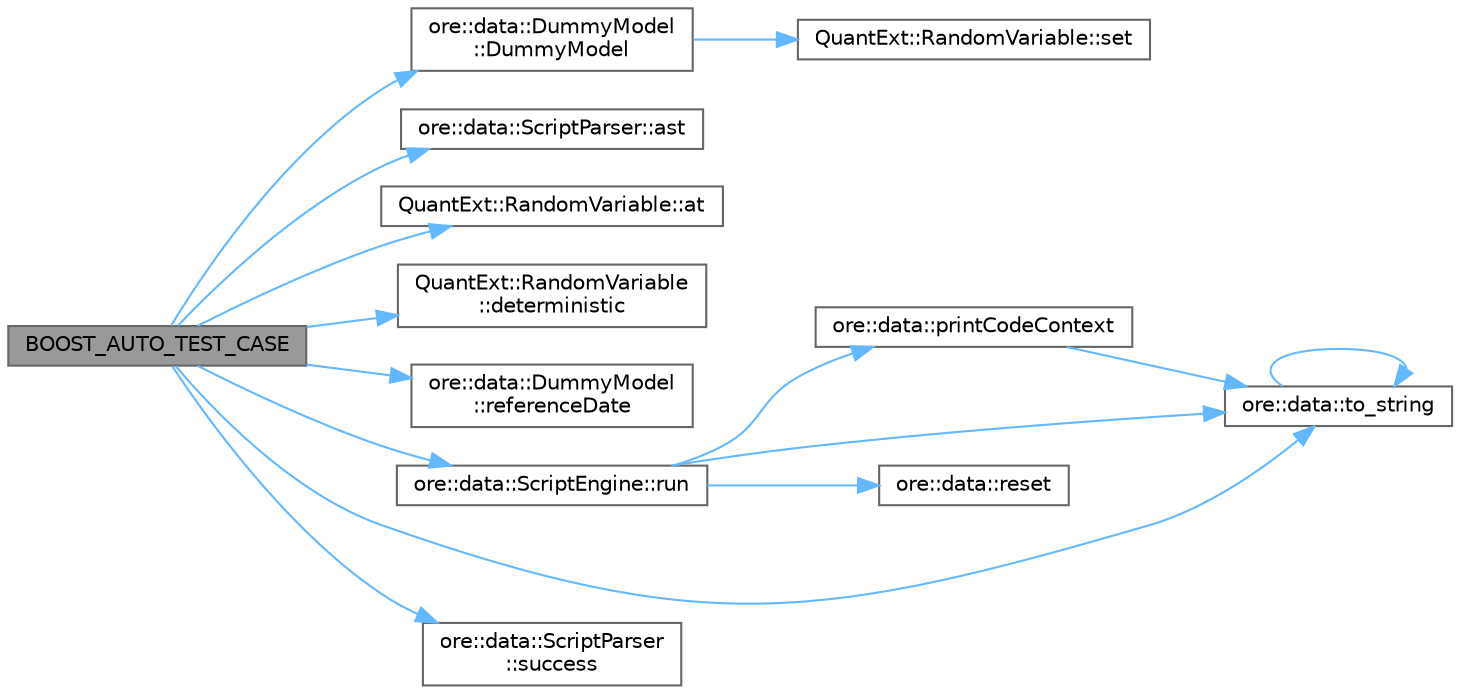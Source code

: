 digraph "BOOST_AUTO_TEST_CASE"
{
 // INTERACTIVE_SVG=YES
 // LATEX_PDF_SIZE
  bgcolor="transparent";
  edge [fontname=Helvetica,fontsize=10,labelfontname=Helvetica,labelfontsize=10];
  node [fontname=Helvetica,fontsize=10,shape=box,height=0.2,width=0.4];
  rankdir="LR";
  Node1 [label="BOOST_AUTO_TEST_CASE",height=0.2,width=0.4,color="gray40", fillcolor="grey60", style="filled", fontcolor="black",tooltip=" "];
  Node1 -> Node2 [color="steelblue1",style="solid"];
  Node2 [label="ore::data::DummyModel\l::DummyModel",height=0.2,width=0.4,color="grey40", fillcolor="white", style="filled",URL="$classore_1_1data_1_1_dummy_model.html#a031f439762a7c2580b4c433b30f4058c",tooltip=" "];
  Node2 -> Node3 [color="steelblue1",style="solid"];
  Node3 [label="QuantExt::RandomVariable::set",height=0.2,width=0.4,color="grey40", fillcolor="white", style="filled",URL="C:/dev/ORE/documentation/QuantExt/doc/quantext.tag$struct_quant_ext_1_1_random_variable.html#a75713b8a30134b04462eccc5d2cd1d2e",tooltip=" "];
  Node1 -> Node4 [color="steelblue1",style="solid"];
  Node4 [label="ore::data::ScriptParser::ast",height=0.2,width=0.4,color="grey40", fillcolor="white", style="filled",URL="$classore_1_1data_1_1_script_parser.html#a129afe41ce2fef8210a948f44f460980",tooltip=" "];
  Node1 -> Node5 [color="steelblue1",style="solid"];
  Node5 [label="QuantExt::RandomVariable::at",height=0.2,width=0.4,color="grey40", fillcolor="white", style="filled",URL="C:/dev/ORE/documentation/QuantExt/doc/quantext.tag$struct_quant_ext_1_1_random_variable.html#a52b7b894964a2a061ce79c386c3e3e8f",tooltip=" "];
  Node1 -> Node6 [color="steelblue1",style="solid"];
  Node6 [label="QuantExt::RandomVariable\l::deterministic",height=0.2,width=0.4,color="grey40", fillcolor="white", style="filled",URL="C:/dev/ORE/documentation/QuantExt/doc/quantext.tag$struct_quant_ext_1_1_random_variable.html#a6e0fdc031c26ed1d1a956019d2cee4a1",tooltip=" "];
  Node1 -> Node7 [color="steelblue1",style="solid"];
  Node7 [label="ore::data::DummyModel\l::referenceDate",height=0.2,width=0.4,color="grey40", fillcolor="white", style="filled",URL="$classore_1_1data_1_1_dummy_model.html#a5ce8b0af276b7c06ab424e688ae2d318",tooltip=" "];
  Node1 -> Node8 [color="steelblue1",style="solid"];
  Node8 [label="ore::data::ScriptEngine::run",height=0.2,width=0.4,color="grey40", fillcolor="white", style="filled",URL="$classore_1_1data_1_1_script_engine.html#a048bd28a62b4dc0639f3f45cc9f192e8",tooltip=" "];
  Node8 -> Node9 [color="steelblue1",style="solid"];
  Node9 [label="ore::data::printCodeContext",height=0.2,width=0.4,color="grey40", fillcolor="white", style="filled",URL="$namespaceore_1_1data.html#a6196e84cdbd529baeb71d543180cd788",tooltip=" "];
  Node9 -> Node10 [color="steelblue1",style="solid"];
  Node10 [label="ore::data::to_string",height=0.2,width=0.4,color="grey40", fillcolor="white", style="filled",URL="$namespaceore_1_1data.html#a86651dfeb5c18ee891f7a4734d8cf455",tooltip=" "];
  Node10 -> Node10 [color="steelblue1",style="solid"];
  Node8 -> Node11 [color="steelblue1",style="solid"];
  Node11 [label="ore::data::reset",height=0.2,width=0.4,color="grey40", fillcolor="white", style="filled",URL="$namespaceore_1_1data.html#a85b0aebc3f5e18eb7e70df2e274aeda5",tooltip=" "];
  Node8 -> Node10 [color="steelblue1",style="solid"];
  Node1 -> Node12 [color="steelblue1",style="solid"];
  Node12 [label="ore::data::ScriptParser\l::success",height=0.2,width=0.4,color="grey40", fillcolor="white", style="filled",URL="$classore_1_1data_1_1_script_parser.html#adaf0969c75c4ad538e5f2a89dac8ac98",tooltip=" "];
  Node1 -> Node10 [color="steelblue1",style="solid"];
}

